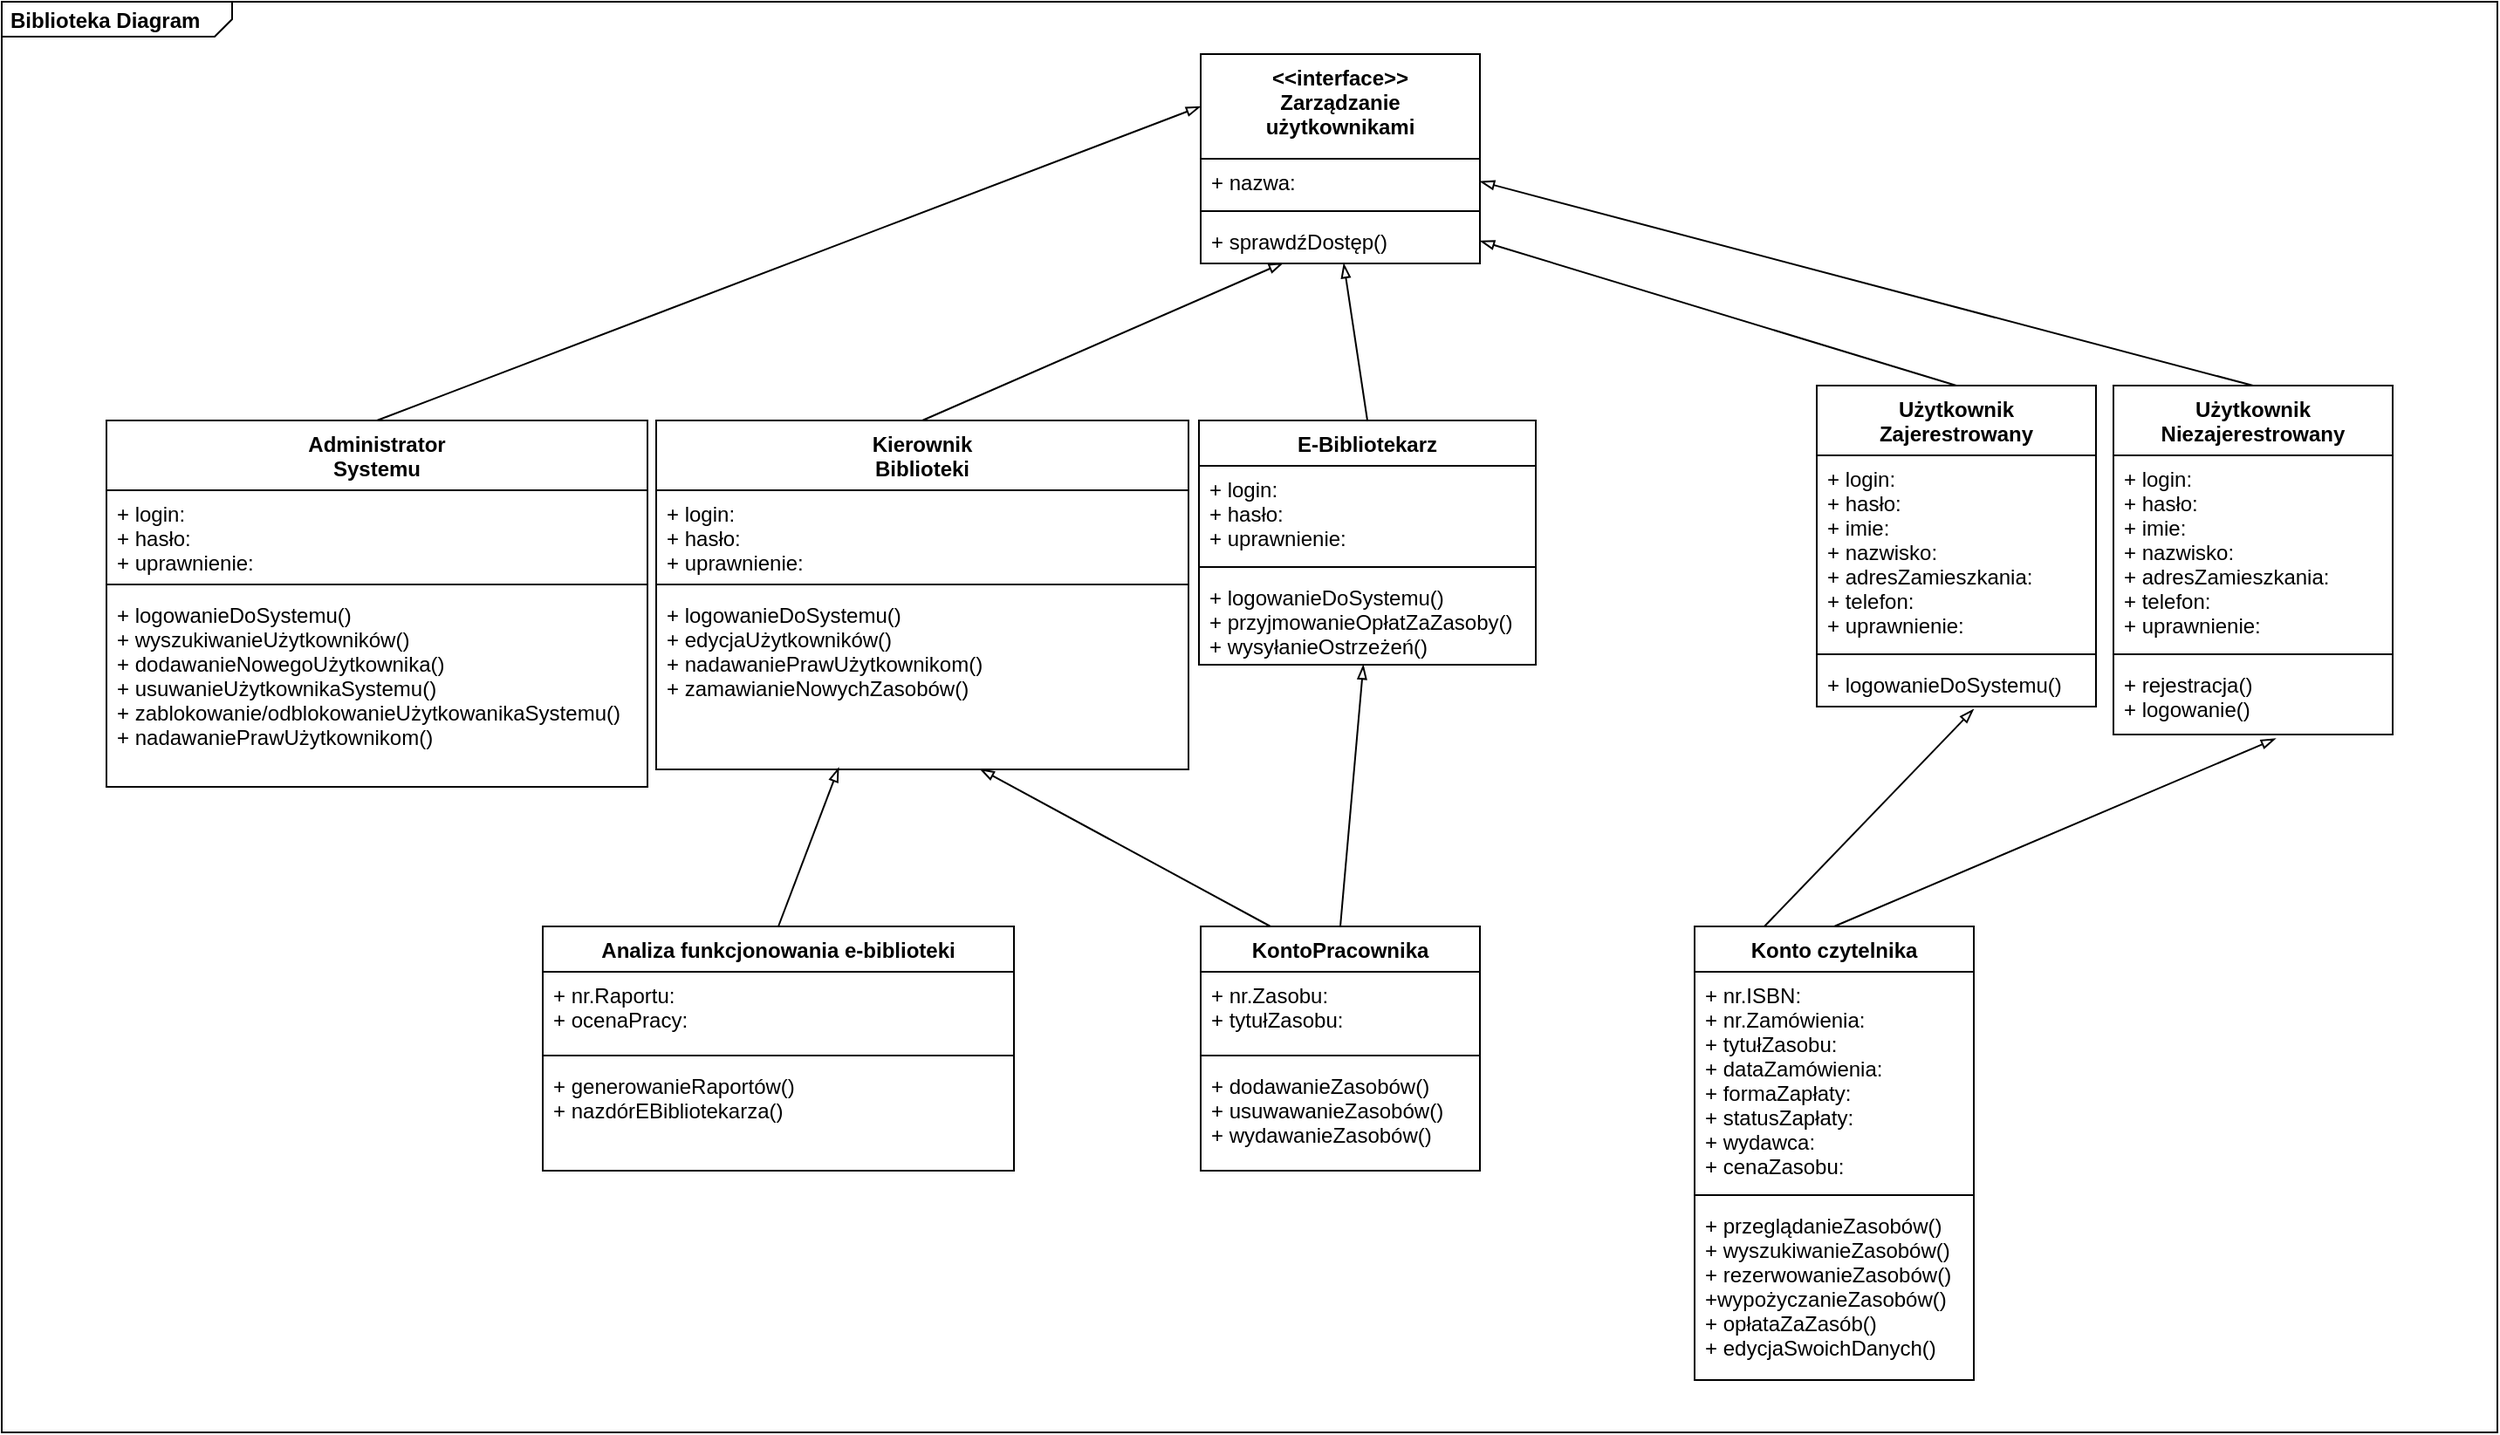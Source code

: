 <mxfile version="13.8.5" type="github">
  <diagram id="MbQaUhrwZyJze6Uo4yD4" name="Page-1">
    <mxGraphModel dx="2828" dy="1770" grid="1" gridSize="10" guides="1" tooltips="1" connect="1" arrows="1" fold="1" page="1" pageScale="1" pageWidth="827" pageHeight="1169" math="0" shadow="0">
      <root>
        <mxCell id="0" />
        <mxCell id="1" parent="0" />
        <mxCell id="lxg_D87GL1bPu32I28Ib-1" value="&lt;p style=&quot;margin: 0px ; margin-top: 4px ; margin-left: 5px ; text-align: left&quot;&gt;&lt;b&gt;Biblioteka Diagram&lt;/b&gt;&lt;/p&gt;&lt;p style=&quot;margin: 0px ; margin-top: 4px ; margin-left: 5px ; text-align: left&quot;&gt;&lt;b&gt;&lt;br&gt;&lt;/b&gt;&lt;/p&gt;" style="html=1;shape=mxgraph.sysml.package;overflow=fill;labelX=132;align=left;spacingLeft=5;verticalAlign=top;spacingTop=-3;" vertex="1" parent="1">
          <mxGeometry x="-1100" y="-500" width="1430" height="820" as="geometry" />
        </mxCell>
        <mxCell id="lxg_D87GL1bPu32I28Ib-2" value="&lt;&lt;interface&gt;&gt;&#xa;Zarządzanie&#xa;użytkownikami" style="swimlane;fontStyle=1;align=center;verticalAlign=top;childLayout=stackLayout;horizontal=1;startSize=60;horizontalStack=0;resizeParent=1;resizeParentMax=0;resizeLast=0;collapsible=1;marginBottom=0;" vertex="1" parent="1">
          <mxGeometry x="-413" y="-470" width="160" height="120" as="geometry" />
        </mxCell>
        <mxCell id="lxg_D87GL1bPu32I28Ib-3" value="+ nazwa:" style="text;strokeColor=none;fillColor=none;align=left;verticalAlign=top;spacingLeft=4;spacingRight=4;overflow=hidden;rotatable=0;points=[[0,0.5],[1,0.5]];portConstraint=eastwest;" vertex="1" parent="lxg_D87GL1bPu32I28Ib-2">
          <mxGeometry y="60" width="160" height="26" as="geometry" />
        </mxCell>
        <mxCell id="lxg_D87GL1bPu32I28Ib-4" value="" style="line;strokeWidth=1;fillColor=none;align=left;verticalAlign=middle;spacingTop=-1;spacingLeft=3;spacingRight=3;rotatable=0;labelPosition=right;points=[];portConstraint=eastwest;" vertex="1" parent="lxg_D87GL1bPu32I28Ib-2">
          <mxGeometry y="86" width="160" height="8" as="geometry" />
        </mxCell>
        <mxCell id="lxg_D87GL1bPu32I28Ib-5" value="+ sprawdźDostęp()" style="text;strokeColor=none;fillColor=none;align=left;verticalAlign=top;spacingLeft=4;spacingRight=4;overflow=hidden;rotatable=0;points=[[0,0.5],[1,0.5]];portConstraint=eastwest;" vertex="1" parent="lxg_D87GL1bPu32I28Ib-2">
          <mxGeometry y="94" width="160" height="26" as="geometry" />
        </mxCell>
        <mxCell id="lxg_D87GL1bPu32I28Ib-6" value="Administrator&#xa;Systemu" style="swimlane;fontStyle=1;align=center;verticalAlign=top;childLayout=stackLayout;horizontal=1;startSize=40;horizontalStack=0;resizeParent=1;resizeParentMax=0;resizeLast=0;collapsible=1;marginBottom=0;" vertex="1" parent="1">
          <mxGeometry x="-1040" y="-260" width="310" height="210" as="geometry" />
        </mxCell>
        <mxCell id="lxg_D87GL1bPu32I28Ib-7" value="+ login: &#xa;+ hasło: &#xa;+ uprawnienie: " style="text;strokeColor=none;fillColor=none;align=left;verticalAlign=top;spacingLeft=4;spacingRight=4;overflow=hidden;rotatable=0;points=[[0,0.5],[1,0.5]];portConstraint=eastwest;" vertex="1" parent="lxg_D87GL1bPu32I28Ib-6">
          <mxGeometry y="40" width="310" height="50" as="geometry" />
        </mxCell>
        <mxCell id="lxg_D87GL1bPu32I28Ib-8" value="" style="line;strokeWidth=1;fillColor=none;align=left;verticalAlign=middle;spacingTop=-1;spacingLeft=3;spacingRight=3;rotatable=0;labelPosition=right;points=[];portConstraint=eastwest;" vertex="1" parent="lxg_D87GL1bPu32I28Ib-6">
          <mxGeometry y="90" width="310" height="8" as="geometry" />
        </mxCell>
        <mxCell id="lxg_D87GL1bPu32I28Ib-9" value="+ logowanieDoSystemu()&#xa;+ wyszukiwanieUżytkowników()&#xa;+ dodawanieNowegoUżytkownika()&#xa;+ usuwanieUżytkownikaSystemu()&#xa;+ zablokowanie/odblokowanieUżytkowanikaSystemu()&#xa;+ nadawaniePrawUżytkownikom()&#xa;" style="text;strokeColor=none;fillColor=none;align=left;verticalAlign=top;spacingLeft=4;spacingRight=4;overflow=hidden;rotatable=0;points=[[0,0.5],[1,0.5]];portConstraint=eastwest;" vertex="1" parent="lxg_D87GL1bPu32I28Ib-6">
          <mxGeometry y="98" width="310" height="112" as="geometry" />
        </mxCell>
        <mxCell id="lxg_D87GL1bPu32I28Ib-10" value="Kierownik&#xa;Biblioteki" style="swimlane;fontStyle=1;align=center;verticalAlign=top;childLayout=stackLayout;horizontal=1;startSize=40;horizontalStack=0;resizeParent=1;resizeParentMax=0;resizeLast=0;collapsible=1;marginBottom=0;" vertex="1" parent="1">
          <mxGeometry x="-725" y="-260" width="305" height="200" as="geometry" />
        </mxCell>
        <mxCell id="lxg_D87GL1bPu32I28Ib-11" value="+ login: &#xa;+ hasło: &#xa;+ uprawnienie: " style="text;strokeColor=none;fillColor=none;align=left;verticalAlign=top;spacingLeft=4;spacingRight=4;overflow=hidden;rotatable=0;points=[[0,0.5],[1,0.5]];portConstraint=eastwest;" vertex="1" parent="lxg_D87GL1bPu32I28Ib-10">
          <mxGeometry y="40" width="305" height="50" as="geometry" />
        </mxCell>
        <mxCell id="lxg_D87GL1bPu32I28Ib-12" value="" style="line;strokeWidth=1;fillColor=none;align=left;verticalAlign=middle;spacingTop=-1;spacingLeft=3;spacingRight=3;rotatable=0;labelPosition=right;points=[];portConstraint=eastwest;" vertex="1" parent="lxg_D87GL1bPu32I28Ib-10">
          <mxGeometry y="90" width="305" height="8" as="geometry" />
        </mxCell>
        <mxCell id="lxg_D87GL1bPu32I28Ib-13" value="+ logowanieDoSystemu()&#xa;+ edycjaUżytkowników()&#xa;+ nadawaniePrawUżytkownikom()&#xa;+ zamawianieNowychZasobów()&#xa;" style="text;strokeColor=none;fillColor=none;align=left;verticalAlign=top;spacingLeft=4;spacingRight=4;overflow=hidden;rotatable=0;points=[[0,0.5],[1,0.5]];portConstraint=eastwest;" vertex="1" parent="lxg_D87GL1bPu32I28Ib-10">
          <mxGeometry y="98" width="305" height="102" as="geometry" />
        </mxCell>
        <mxCell id="lxg_D87GL1bPu32I28Ib-14" value="E-Bibliotekarz" style="swimlane;fontStyle=1;align=center;verticalAlign=top;childLayout=stackLayout;horizontal=1;startSize=26;horizontalStack=0;resizeParent=1;resizeParentMax=0;resizeLast=0;collapsible=1;marginBottom=0;" vertex="1" parent="1">
          <mxGeometry x="-414" y="-260" width="193" height="140" as="geometry" />
        </mxCell>
        <mxCell id="lxg_D87GL1bPu32I28Ib-15" value="+ login: &#xa;+ hasło: &#xa;+ uprawnienie: " style="text;strokeColor=none;fillColor=none;align=left;verticalAlign=top;spacingLeft=4;spacingRight=4;overflow=hidden;rotatable=0;points=[[0,0.5],[1,0.5]];portConstraint=eastwest;" vertex="1" parent="lxg_D87GL1bPu32I28Ib-14">
          <mxGeometry y="26" width="193" height="54" as="geometry" />
        </mxCell>
        <mxCell id="lxg_D87GL1bPu32I28Ib-16" value="" style="line;strokeWidth=1;fillColor=none;align=left;verticalAlign=middle;spacingTop=-1;spacingLeft=3;spacingRight=3;rotatable=0;labelPosition=right;points=[];portConstraint=eastwest;" vertex="1" parent="lxg_D87GL1bPu32I28Ib-14">
          <mxGeometry y="80" width="193" height="8" as="geometry" />
        </mxCell>
        <mxCell id="lxg_D87GL1bPu32I28Ib-17" value="+ logowanieDoSystemu()&#xa;+ przyjmowanieOpłatZaZasoby()&#xa;+ wysyłanieOstrzeżeń()" style="text;strokeColor=none;fillColor=none;align=left;verticalAlign=top;spacingLeft=4;spacingRight=4;overflow=hidden;rotatable=0;points=[[0,0.5],[1,0.5]];portConstraint=eastwest;" vertex="1" parent="lxg_D87GL1bPu32I28Ib-14">
          <mxGeometry y="88" width="193" height="52" as="geometry" />
        </mxCell>
        <mxCell id="lxg_D87GL1bPu32I28Ib-18" value="Użytkownik&#xa;Zajerestrowany" style="swimlane;fontStyle=1;align=center;verticalAlign=top;childLayout=stackLayout;horizontal=1;startSize=40;horizontalStack=0;resizeParent=1;resizeParentMax=0;resizeLast=0;collapsible=1;marginBottom=0;" vertex="1" parent="1">
          <mxGeometry x="-60" y="-280" width="160" height="184" as="geometry" />
        </mxCell>
        <mxCell id="lxg_D87GL1bPu32I28Ib-19" value="+ login: &#xa;+ hasło: &#xa;+ imie:&#xa;+ nazwisko:&#xa;+ adresZamieszkania:&#xa;+ telefon:&#xa;+ uprawnienie:&#xa; " style="text;strokeColor=none;fillColor=none;align=left;verticalAlign=top;spacingLeft=4;spacingRight=4;overflow=hidden;rotatable=0;points=[[0,0.5],[1,0.5]];portConstraint=eastwest;" vertex="1" parent="lxg_D87GL1bPu32I28Ib-18">
          <mxGeometry y="40" width="160" height="110" as="geometry" />
        </mxCell>
        <mxCell id="lxg_D87GL1bPu32I28Ib-20" value="" style="line;strokeWidth=1;fillColor=none;align=left;verticalAlign=middle;spacingTop=-1;spacingLeft=3;spacingRight=3;rotatable=0;labelPosition=right;points=[];portConstraint=eastwest;" vertex="1" parent="lxg_D87GL1bPu32I28Ib-18">
          <mxGeometry y="150" width="160" height="8" as="geometry" />
        </mxCell>
        <mxCell id="lxg_D87GL1bPu32I28Ib-21" value="+ logowanieDoSystemu()" style="text;strokeColor=none;fillColor=none;align=left;verticalAlign=top;spacingLeft=4;spacingRight=4;overflow=hidden;rotatable=0;points=[[0,0.5],[1,0.5]];portConstraint=eastwest;" vertex="1" parent="lxg_D87GL1bPu32I28Ib-18">
          <mxGeometry y="158" width="160" height="26" as="geometry" />
        </mxCell>
        <mxCell id="lxg_D87GL1bPu32I28Ib-27" value="Analiza funkcjonowania e-biblioteki" style="swimlane;fontStyle=1;align=center;verticalAlign=top;childLayout=stackLayout;horizontal=1;startSize=26;horizontalStack=0;resizeParent=1;resizeParentMax=0;resizeLast=0;collapsible=1;marginBottom=0;" vertex="1" parent="1">
          <mxGeometry x="-790" y="30" width="270" height="140" as="geometry" />
        </mxCell>
        <mxCell id="lxg_D87GL1bPu32I28Ib-28" value="+ nr.Raportu:&#xa;+ ocenaPracy:" style="text;strokeColor=none;fillColor=none;align=left;verticalAlign=top;spacingLeft=4;spacingRight=4;overflow=hidden;rotatable=0;points=[[0,0.5],[1,0.5]];portConstraint=eastwest;" vertex="1" parent="lxg_D87GL1bPu32I28Ib-27">
          <mxGeometry y="26" width="270" height="44" as="geometry" />
        </mxCell>
        <mxCell id="lxg_D87GL1bPu32I28Ib-29" value="" style="line;strokeWidth=1;fillColor=none;align=left;verticalAlign=middle;spacingTop=-1;spacingLeft=3;spacingRight=3;rotatable=0;labelPosition=right;points=[];portConstraint=eastwest;" vertex="1" parent="lxg_D87GL1bPu32I28Ib-27">
          <mxGeometry y="70" width="270" height="8" as="geometry" />
        </mxCell>
        <mxCell id="lxg_D87GL1bPu32I28Ib-30" value="+ generowanieRaportów()&#xa;+ nazdórEBibliotekarza()" style="text;strokeColor=none;fillColor=none;align=left;verticalAlign=top;spacingLeft=4;spacingRight=4;overflow=hidden;rotatable=0;points=[[0,0.5],[1,0.5]];portConstraint=eastwest;" vertex="1" parent="lxg_D87GL1bPu32I28Ib-27">
          <mxGeometry y="78" width="270" height="62" as="geometry" />
        </mxCell>
        <mxCell id="lxg_D87GL1bPu32I28Ib-32" value="Konto czytelnika" style="swimlane;fontStyle=1;align=center;verticalAlign=top;childLayout=stackLayout;horizontal=1;startSize=26;horizontalStack=0;resizeParent=1;resizeParentMax=0;resizeLast=0;collapsible=1;marginBottom=0;" vertex="1" parent="1">
          <mxGeometry x="-130" y="30" width="160" height="260" as="geometry" />
        </mxCell>
        <mxCell id="lxg_D87GL1bPu32I28Ib-33" value="+ nr.ISBN:&#xa;+ nr.Zamówienia:&#xa;+ tytułZasobu:&#xa;+ dataZamówienia:&#xa;+ formaZapłaty:&#xa;+ statusZapłaty:&#xa;+ wydawca:&#xa;+ cenaZasobu:" style="text;strokeColor=none;fillColor=none;align=left;verticalAlign=top;spacingLeft=4;spacingRight=4;overflow=hidden;rotatable=0;points=[[0,0.5],[1,0.5]];portConstraint=eastwest;" vertex="1" parent="lxg_D87GL1bPu32I28Ib-32">
          <mxGeometry y="26" width="160" height="124" as="geometry" />
        </mxCell>
        <mxCell id="lxg_D87GL1bPu32I28Ib-34" value="" style="line;strokeWidth=1;fillColor=none;align=left;verticalAlign=middle;spacingTop=-1;spacingLeft=3;spacingRight=3;rotatable=0;labelPosition=right;points=[];portConstraint=eastwest;" vertex="1" parent="lxg_D87GL1bPu32I28Ib-32">
          <mxGeometry y="150" width="160" height="8" as="geometry" />
        </mxCell>
        <mxCell id="lxg_D87GL1bPu32I28Ib-35" value="+ przeglądanieZasobów()&#xa;+ wyszukiwanieZasobów()&#xa;+ rezerwowanieZasobów()&#xa;+wypożyczanieZasobów()&#xa;+ opłataZaZasób()&#xa;+ edycjaSwoichDanych()" style="text;strokeColor=none;fillColor=none;align=left;verticalAlign=top;spacingLeft=4;spacingRight=4;overflow=hidden;rotatable=0;points=[[0,0.5],[1,0.5]];portConstraint=eastwest;" vertex="1" parent="lxg_D87GL1bPu32I28Ib-32">
          <mxGeometry y="158" width="160" height="102" as="geometry" />
        </mxCell>
        <mxCell id="lxg_D87GL1bPu32I28Ib-36" value="KontoPracownika" style="swimlane;fontStyle=1;align=center;verticalAlign=top;childLayout=stackLayout;horizontal=1;startSize=26;horizontalStack=0;resizeParent=1;resizeParentMax=0;resizeLast=0;collapsible=1;marginBottom=0;" vertex="1" parent="1">
          <mxGeometry x="-413" y="30" width="160" height="140" as="geometry" />
        </mxCell>
        <mxCell id="lxg_D87GL1bPu32I28Ib-37" value="+ nr.Zasobu:&#xa;+ tytułZasobu:" style="text;strokeColor=none;fillColor=none;align=left;verticalAlign=top;spacingLeft=4;spacingRight=4;overflow=hidden;rotatable=0;points=[[0,0.5],[1,0.5]];portConstraint=eastwest;" vertex="1" parent="lxg_D87GL1bPu32I28Ib-36">
          <mxGeometry y="26" width="160" height="44" as="geometry" />
        </mxCell>
        <mxCell id="lxg_D87GL1bPu32I28Ib-38" value="" style="line;strokeWidth=1;fillColor=none;align=left;verticalAlign=middle;spacingTop=-1;spacingLeft=3;spacingRight=3;rotatable=0;labelPosition=right;points=[];portConstraint=eastwest;" vertex="1" parent="lxg_D87GL1bPu32I28Ib-36">
          <mxGeometry y="70" width="160" height="8" as="geometry" />
        </mxCell>
        <mxCell id="lxg_D87GL1bPu32I28Ib-39" value="+ dodawanieZasobów()&#xa;+ usuwawanieZasobów()&#xa;+ wydawanieZasobów()" style="text;strokeColor=none;fillColor=none;align=left;verticalAlign=top;spacingLeft=4;spacingRight=4;overflow=hidden;rotatable=0;points=[[0,0.5],[1,0.5]];portConstraint=eastwest;" vertex="1" parent="lxg_D87GL1bPu32I28Ib-36">
          <mxGeometry y="78" width="160" height="62" as="geometry" />
        </mxCell>
        <mxCell id="lxg_D87GL1bPu32I28Ib-41" value="Użytkownik&#xa;Niezajerestrowany" style="swimlane;fontStyle=1;align=center;verticalAlign=top;childLayout=stackLayout;horizontal=1;startSize=40;horizontalStack=0;resizeParent=1;resizeParentMax=0;resizeLast=0;collapsible=1;marginBottom=0;" vertex="1" parent="1">
          <mxGeometry x="110" y="-280" width="160" height="200" as="geometry" />
        </mxCell>
        <mxCell id="lxg_D87GL1bPu32I28Ib-42" value="+ login: &#xa;+ hasło: &#xa;+ imie:&#xa;+ nazwisko:&#xa;+ adresZamieszkania:&#xa;+ telefon:&#xa;+ uprawnienie:&#xa; " style="text;strokeColor=none;fillColor=none;align=left;verticalAlign=top;spacingLeft=4;spacingRight=4;overflow=hidden;rotatable=0;points=[[0,0.5],[1,0.5]];portConstraint=eastwest;" vertex="1" parent="lxg_D87GL1bPu32I28Ib-41">
          <mxGeometry y="40" width="160" height="110" as="geometry" />
        </mxCell>
        <mxCell id="lxg_D87GL1bPu32I28Ib-43" value="" style="line;strokeWidth=1;fillColor=none;align=left;verticalAlign=middle;spacingTop=-1;spacingLeft=3;spacingRight=3;rotatable=0;labelPosition=right;points=[];portConstraint=eastwest;" vertex="1" parent="lxg_D87GL1bPu32I28Ib-41">
          <mxGeometry y="150" width="160" height="8" as="geometry" />
        </mxCell>
        <mxCell id="lxg_D87GL1bPu32I28Ib-44" value="+ rejestracja()&#xa;+ logowanie()" style="text;strokeColor=none;fillColor=none;align=left;verticalAlign=top;spacingLeft=4;spacingRight=4;overflow=hidden;rotatable=0;points=[[0,0.5],[1,0.5]];portConstraint=eastwest;" vertex="1" parent="lxg_D87GL1bPu32I28Ib-41">
          <mxGeometry y="158" width="160" height="42" as="geometry" />
        </mxCell>
        <mxCell id="lxg_D87GL1bPu32I28Ib-58" value="" style="endArrow=blockThin;html=1;endFill=0;entryX=1;entryY=0.5;entryDx=0;entryDy=0;exitX=0.5;exitY=0;exitDx=0;exitDy=0;" edge="1" parent="1" source="lxg_D87GL1bPu32I28Ib-18" target="lxg_D87GL1bPu32I28Ib-5">
          <mxGeometry width="50" height="50" relative="1" as="geometry">
            <mxPoint x="-140.0" y="-140" as="sourcePoint" />
            <mxPoint x="-90.0" y="-190" as="targetPoint" />
          </mxGeometry>
        </mxCell>
        <mxCell id="lxg_D87GL1bPu32I28Ib-59" value="" style="endArrow=blockThin;html=1;endFill=0;entryX=0;entryY=0.25;entryDx=0;entryDy=0;exitX=0.5;exitY=0;exitDx=0;exitDy=0;" edge="1" parent="1" source="lxg_D87GL1bPu32I28Ib-6" target="lxg_D87GL1bPu32I28Ib-2">
          <mxGeometry width="50" height="50" relative="1" as="geometry">
            <mxPoint x="-130" y="-130" as="sourcePoint" />
            <mxPoint x="-80" y="-180" as="targetPoint" />
          </mxGeometry>
        </mxCell>
        <mxCell id="lxg_D87GL1bPu32I28Ib-60" value="" style="endArrow=blockThin;html=1;endFill=0;exitX=0.5;exitY=0;exitDx=0;exitDy=0;entryX=0.343;entryY=0.989;entryDx=0;entryDy=0;entryPerimeter=0;" edge="1" parent="1" source="lxg_D87GL1bPu32I28Ib-27" target="lxg_D87GL1bPu32I28Ib-13">
          <mxGeometry width="50" height="50" relative="1" as="geometry">
            <mxPoint x="-130" y="-130" as="sourcePoint" />
            <mxPoint x="-80" y="-180" as="targetPoint" />
          </mxGeometry>
        </mxCell>
        <mxCell id="lxg_D87GL1bPu32I28Ib-61" value="" style="endArrow=blockThin;html=1;endFill=0;exitX=0.5;exitY=0;exitDx=0;exitDy=0;" edge="1" parent="1" source="lxg_D87GL1bPu32I28Ib-14" target="lxg_D87GL1bPu32I28Ib-5">
          <mxGeometry width="50" height="50" relative="1" as="geometry">
            <mxPoint x="-120" y="-120" as="sourcePoint" />
            <mxPoint x="-70" y="-170" as="targetPoint" />
          </mxGeometry>
        </mxCell>
        <mxCell id="lxg_D87GL1bPu32I28Ib-62" value="" style="endArrow=blockThin;html=1;endFill=0;entryX=0.296;entryY=0.986;entryDx=0;entryDy=0;entryPerimeter=0;exitX=0.5;exitY=0;exitDx=0;exitDy=0;" edge="1" parent="1" source="lxg_D87GL1bPu32I28Ib-10" target="lxg_D87GL1bPu32I28Ib-5">
          <mxGeometry width="50" height="50" relative="1" as="geometry">
            <mxPoint x="-110" y="-110" as="sourcePoint" />
            <mxPoint x="-60" y="-160" as="targetPoint" />
          </mxGeometry>
        </mxCell>
        <mxCell id="lxg_D87GL1bPu32I28Ib-63" value="" style="endArrow=blockThin;html=1;endFill=0;entryX=1;entryY=0.5;entryDx=0;entryDy=0;exitX=0.5;exitY=0;exitDx=0;exitDy=0;" edge="1" parent="1" source="lxg_D87GL1bPu32I28Ib-41" target="lxg_D87GL1bPu32I28Ib-3">
          <mxGeometry width="50" height="50" relative="1" as="geometry">
            <mxPoint x="-120" y="-120" as="sourcePoint" />
            <mxPoint x="-70" y="-170" as="targetPoint" />
          </mxGeometry>
        </mxCell>
        <mxCell id="lxg_D87GL1bPu32I28Ib-64" value="" style="endArrow=blockThin;html=1;endFill=0;entryX=0.562;entryY=1.057;entryDx=0;entryDy=0;entryPerimeter=0;exitX=0.25;exitY=0;exitDx=0;exitDy=0;" edge="1" parent="1" source="lxg_D87GL1bPu32I28Ib-32" target="lxg_D87GL1bPu32I28Ib-21">
          <mxGeometry width="50" height="50" relative="1" as="geometry">
            <mxPoint x="-120" y="-120" as="sourcePoint" />
            <mxPoint x="-70" y="-170" as="targetPoint" />
          </mxGeometry>
        </mxCell>
        <mxCell id="lxg_D87GL1bPu32I28Ib-65" value="" style="endArrow=blockThin;html=1;endFill=0;exitX=0.5;exitY=0;exitDx=0;exitDy=0;entryX=0.581;entryY=1.056;entryDx=0;entryDy=0;entryPerimeter=0;" edge="1" parent="1" source="lxg_D87GL1bPu32I28Ib-32" target="lxg_D87GL1bPu32I28Ib-44">
          <mxGeometry width="50" height="50" relative="1" as="geometry">
            <mxPoint x="-110" y="-110" as="sourcePoint" />
            <mxPoint x="-60" y="-160" as="targetPoint" />
          </mxGeometry>
        </mxCell>
        <mxCell id="lxg_D87GL1bPu32I28Ib-66" value="" style="endArrow=blockThin;html=1;endFill=0;entryX=0.608;entryY=0.997;entryDx=0;entryDy=0;entryPerimeter=0;exitX=0.25;exitY=0;exitDx=0;exitDy=0;" edge="1" parent="1" source="lxg_D87GL1bPu32I28Ib-36" target="lxg_D87GL1bPu32I28Ib-13">
          <mxGeometry width="50" height="50" relative="1" as="geometry">
            <mxPoint x="-120" y="-120" as="sourcePoint" />
            <mxPoint x="-70" y="-170" as="targetPoint" />
          </mxGeometry>
        </mxCell>
        <mxCell id="lxg_D87GL1bPu32I28Ib-67" value="" style="endArrow=blockThin;html=1;endFill=0;exitX=0.5;exitY=0;exitDx=0;exitDy=0;" edge="1" parent="1" source="lxg_D87GL1bPu32I28Ib-36" target="lxg_D87GL1bPu32I28Ib-17">
          <mxGeometry width="50" height="50" relative="1" as="geometry">
            <mxPoint x="-110" y="-110" as="sourcePoint" />
            <mxPoint x="-60" y="-160" as="targetPoint" />
          </mxGeometry>
        </mxCell>
      </root>
    </mxGraphModel>
  </diagram>
</mxfile>
